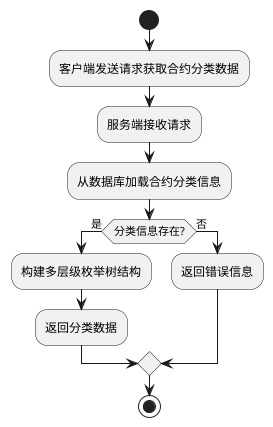 @startuml
start
:客户端发送请求获取合约分类数据;
:服务端接收请求;
:从数据库加载合约分类信息;
if (分类信息存在?) then (是)
  :构建多层级枚举树结构;
  :返回分类数据;
else (否)
  :返回错误信息;
endif
stop
@enduml


@startuml
start
:客户端发送分页查询请求 (指定页码和页大小);
:服务端接收请求;
:根据分页参数查询数据库;
if (查询成功?) then (是)
  :返回指定页的合约列表;
else (否)
  :返回错误信息;
endif
stop
@enduml

@startuml
start
:客户端发送模糊查询请求 (关键字);
:服务端接收请求;
:在数据库中根据关键字执行模糊查询;
if (匹配到合约数据?) then (是)
  :返回匹配结果列表;
else (否)
  :返回空列表;
endif
stop
@enduml


@startuml
start
:用户发送风险检测请求;
:服务端接收请求参数 (验证合法性);
if (请求合法?) then (是)
  :开始静态分析;
  :调用静态分析工具 (Mythril/Slither);
  if (静态分析成功?) then (是)
    :返回静态分析结果;
  else (否)
    :记录静态分析错误;
  endif

  :开始动态分析;
  :部署合约到沙盒环境 (Ganache);
  :执行模拟交互 (函数调用/转账操作);
  if (动态分析成功?) then (是)
    :返回动态分析结果;
  else (否)
    :记录动态分析错误;
  endif

  :汇总分析结果;
  :生成风险报告 (包含评分和修复建议);
  :返回风险报告;
else (否)
  :返回参数校验错误信息;
endif
stop
@enduml

@startuml
start
:客户端上传合约文件;
:服务端接收文件;
:验证文件格式 (.sol);
if (格式合法?) then (是)
  :解析合约文件信息;
  :提取合约名称、地址、分类等;
  :存储合约信息到数据库;
  :返回导入成功信息;
else (否)
  :返回文件格式错误;
endif
stop
@enduml

@startuml
start
:客户端上传合约代码或地址;
:服务端接收请求;
:调用静态分析工具检测漏洞;
:收集静态分析结果;
:部署合约到沙盒环境;
:执行动态分析测试;
:收集动态分析结果;
:生成风险分析报告;
:返回风险报告;
stop
@enduml

@startuml
class ContractService {
    + List<Category> getContractCategories(): List<Category>
    + List<Contract> queryContractsByPage(int page, int size): List<Contract>
    + List<Contract> searchContracts(String keyword): List<Contract>
    + void importContract(String contractName, String address, File file, String category): void
    + RiskReport analyzeContractRisk(String contractId, String code): RiskReport
    + String getContractLogo(String contractAddress): String
}

class Category {
    - String categoryId
    - String categoryName
    - List<Category> subCategories
    + String getCategoryId(): String
    + String getCategoryName(): String
    + List<Category> getSubCategories(): List<Category>
}

class Contract {
    - String contractId
    - String contractName
    - String contractAddress
    - String logoUrl
    - String primaryCategory
    - String secondaryCategory
    + String getContractId(): String
    + String getContractName(): String
    + String getContractAddress(): String
    + String getLogoUrl(): String
    + String getPrimaryCategory(): String
    + String getSecondaryCategory(): String
}

class RiskReport {
    - String contractId
    - int riskScore
    - List<Risk> risks
    + String getContractId(): String
    + int getRiskScore(): int
    + List<Risk> getRisks(): List<Risk>
    + void addRisk(Risk risk): void
}

class Risk {
    - String riskType
    - String severity
    - String description
    - String recommendation
    + String getRiskType(): String
    + String getSeverity(): String
    + String getDescription(): String
    + String getRecommendation(): String
}

ContractService --> Category : uses
ContractService --> Contract : manages
ContractService --> RiskReport : generates
RiskReport --> Risk : contains
@enduml



